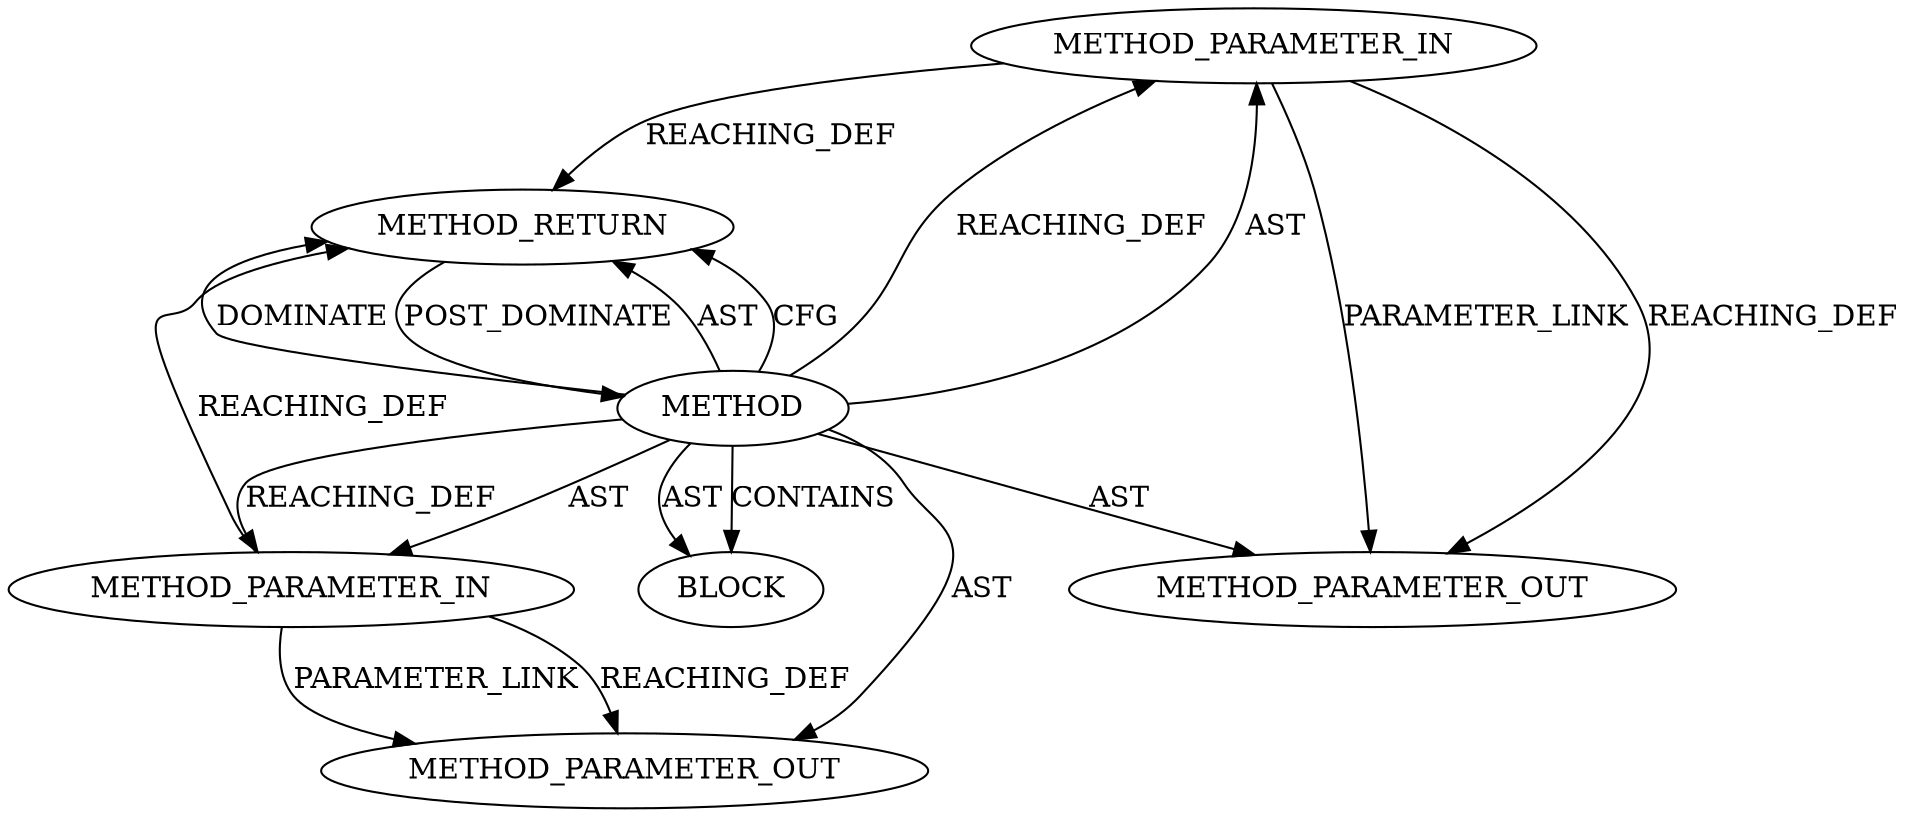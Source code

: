 digraph {
  12581 [label=METHOD_PARAMETER_IN ORDER=2 CODE="p2" IS_VARIADIC=false TYPE_FULL_NAME="ANY" EVALUATION_STRATEGY="BY_VALUE" INDEX=2 NAME="p2"]
  12582 [label=BLOCK ORDER=1 ARGUMENT_INDEX=1 CODE="<empty>" TYPE_FULL_NAME="ANY"]
  12583 [label=METHOD_RETURN ORDER=2 CODE="RET" TYPE_FULL_NAME="ANY" EVALUATION_STRATEGY="BY_VALUE"]
  12579 [label=METHOD AST_PARENT_TYPE="NAMESPACE_BLOCK" AST_PARENT_FULL_NAME="<global>" ORDER=0 CODE="<empty>" FULL_NAME="sg_init_table" IS_EXTERNAL=true FILENAME="<empty>" SIGNATURE="" NAME="sg_init_table"]
  13521 [label=METHOD_PARAMETER_OUT ORDER=1 CODE="p1" IS_VARIADIC=false TYPE_FULL_NAME="ANY" EVALUATION_STRATEGY="BY_VALUE" INDEX=1 NAME="p1"]
  13522 [label=METHOD_PARAMETER_OUT ORDER=2 CODE="p2" IS_VARIADIC=false TYPE_FULL_NAME="ANY" EVALUATION_STRATEGY="BY_VALUE" INDEX=2 NAME="p2"]
  12580 [label=METHOD_PARAMETER_IN ORDER=1 CODE="p1" IS_VARIADIC=false TYPE_FULL_NAME="ANY" EVALUATION_STRATEGY="BY_VALUE" INDEX=1 NAME="p1"]
  12579 -> 12581 [label=REACHING_DEF VARIABLE=""]
  12583 -> 12579 [label=POST_DOMINATE ]
  12579 -> 12583 [label=AST ]
  12579 -> 12583 [label=CFG ]
  12579 -> 12582 [label=CONTAINS ]
  12580 -> 13521 [label=PARAMETER_LINK ]
  12579 -> 12580 [label=REACHING_DEF VARIABLE=""]
  12579 -> 12583 [label=DOMINATE ]
  12579 -> 12580 [label=AST ]
  12579 -> 12582 [label=AST ]
  12579 -> 13521 [label=AST ]
  12579 -> 13522 [label=AST ]
  12581 -> 12583 [label=REACHING_DEF VARIABLE="p2"]
  12580 -> 12583 [label=REACHING_DEF VARIABLE="p1"]
  12580 -> 13521 [label=REACHING_DEF VARIABLE="p1"]
  12579 -> 12581 [label=AST ]
  12581 -> 13522 [label=PARAMETER_LINK ]
  12581 -> 13522 [label=REACHING_DEF VARIABLE="p2"]
}
